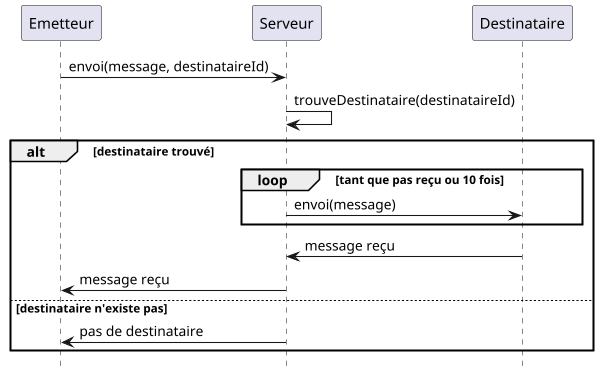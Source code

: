 @startuml Retry
scale 600*600
hide footbox

Emetteur -> Serveur: envoi(message, destinataireId)
Serveur -> Serveur: trouveDestinataire(destinataireId)
alt destinataire trouvé
loop tant que pas reçu ou 10 fois
Serveur -> Destinataire: envoi(message)
end
Destinataire -> Serveur: message reçu
Serveur -> Emetteur: message reçu
else destinataire n'existe pas
Serveur -> Emetteur: pas de destinataire
end
@enduml